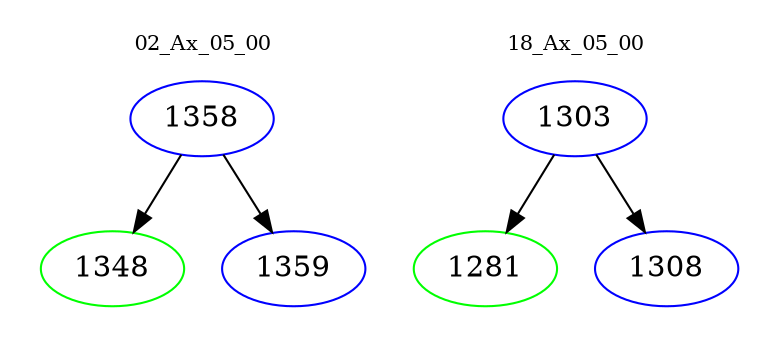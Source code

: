 digraph{
subgraph cluster_0 {
color = white
label = "02_Ax_05_00";
fontsize=10;
T0_1358 [label="1358", color="blue"]
T0_1358 -> T0_1348 [color="black"]
T0_1348 [label="1348", color="green"]
T0_1358 -> T0_1359 [color="black"]
T0_1359 [label="1359", color="blue"]
}
subgraph cluster_1 {
color = white
label = "18_Ax_05_00";
fontsize=10;
T1_1303 [label="1303", color="blue"]
T1_1303 -> T1_1281 [color="black"]
T1_1281 [label="1281", color="green"]
T1_1303 -> T1_1308 [color="black"]
T1_1308 [label="1308", color="blue"]
}
}
